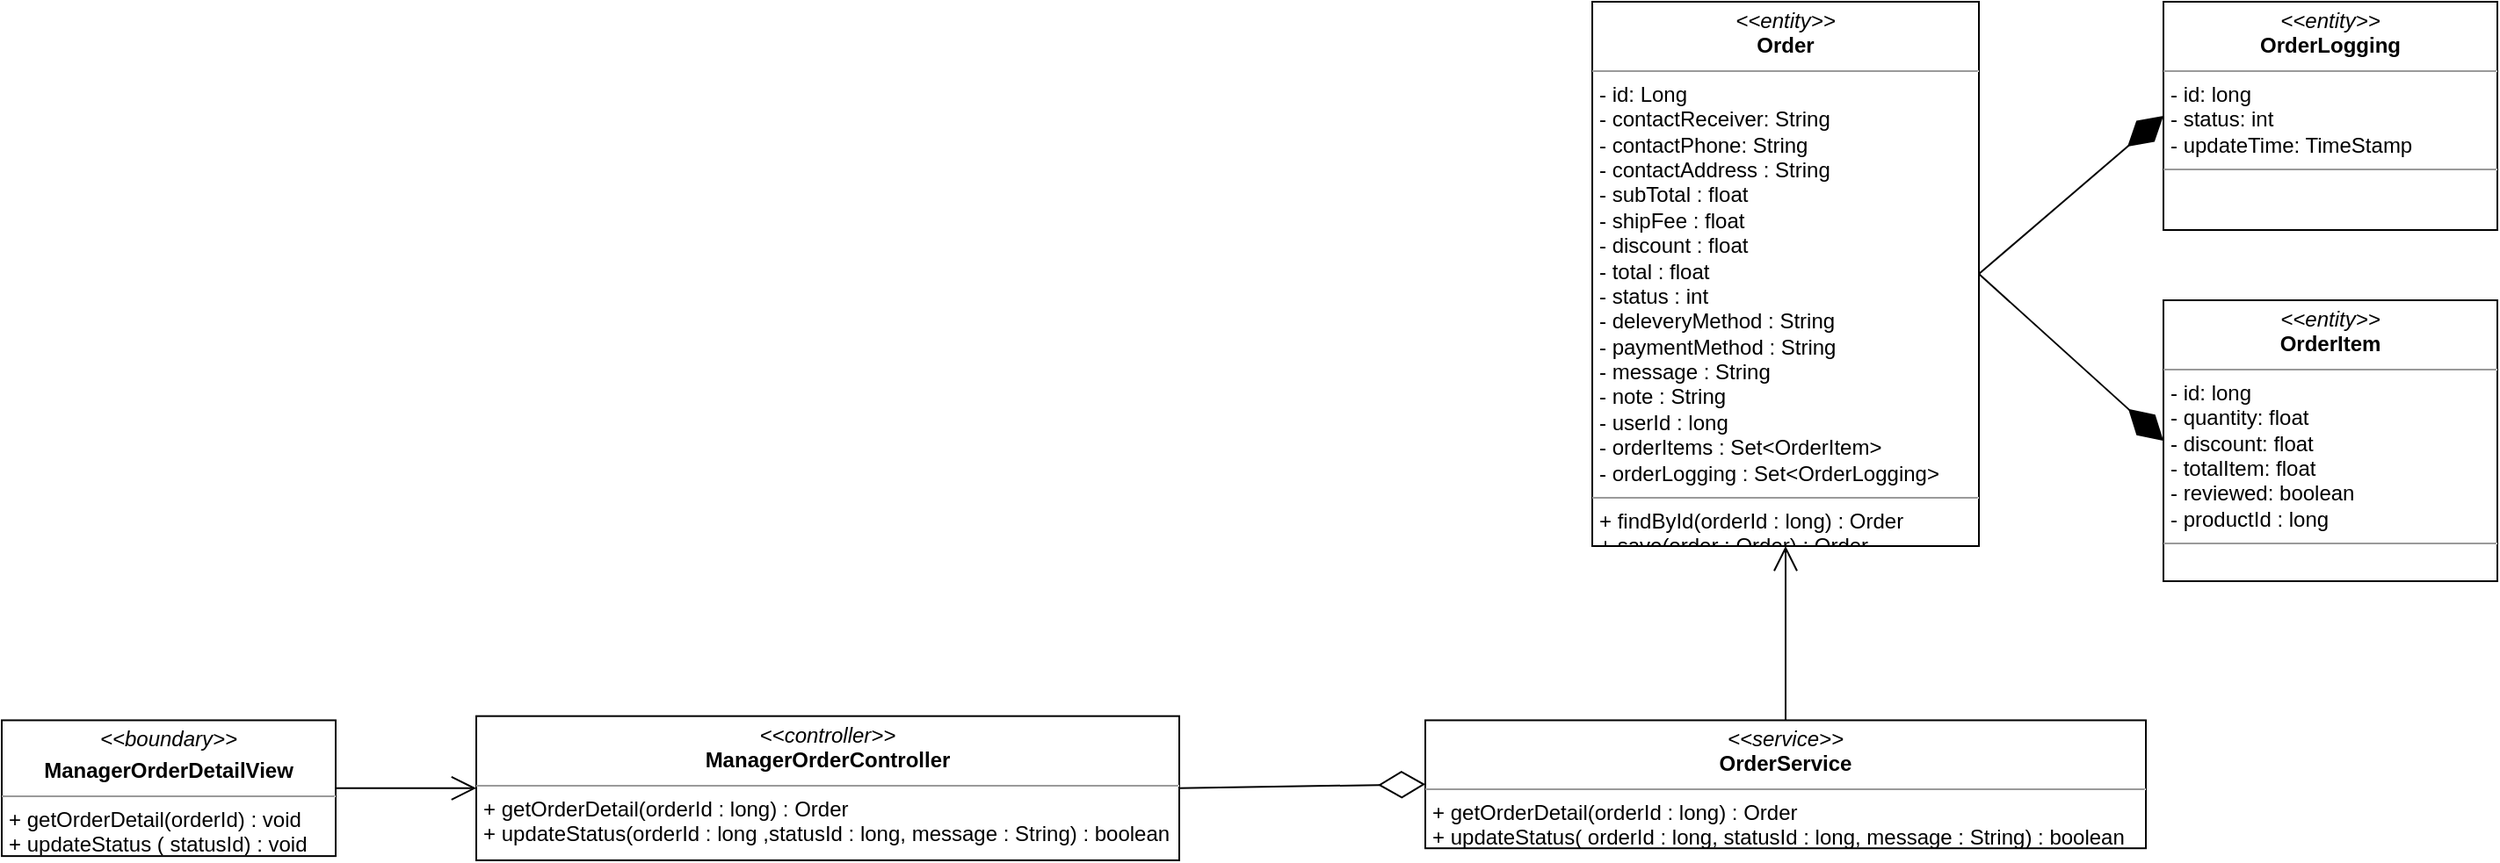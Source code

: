 <mxfile version="14.6.13" type="device"><diagram id="C5RBs43oDa-KdzZeNtuy" name="Page-1"><mxGraphModel dx="1108" dy="1594" grid="1" gridSize="10" guides="1" tooltips="1" connect="1" arrows="1" fold="1" page="1" pageScale="1" pageWidth="827" pageHeight="1169" math="0" shadow="0"><root><mxCell id="WIyWlLk6GJQsqaUBKTNV-0"/><mxCell id="WIyWlLk6GJQsqaUBKTNV-1" parent="WIyWlLk6GJQsqaUBKTNV-0"/><mxCell id="uHsJhqxk8J2ATUmnyWQd-11" value="&lt;p style=&quot;margin: 0px ; margin-top: 4px ; text-align: center&quot;&gt;&lt;i&gt;&amp;lt;&amp;lt;boundary&amp;gt;&amp;gt;&lt;/i&gt;&lt;/p&gt;&lt;p style=&quot;margin: 0px ; margin-top: 4px ; text-align: center&quot;&gt;&lt;b&gt;ManagerOrderDetailView&lt;/b&gt;&lt;/p&gt;&lt;hr size=&quot;1&quot;&gt;&lt;p style=&quot;margin: 0px ; margin-left: 4px&quot;&gt;&lt;span&gt;+ getOrderDetail(orderId) : void&lt;/span&gt;&lt;/p&gt;&lt;p style=&quot;margin: 0px ; margin-left: 4px&quot;&gt;&lt;span&gt;+ updateStatus ( statusId) : void&lt;/span&gt;&lt;/p&gt;" style="verticalAlign=top;align=left;overflow=fill;fontSize=12;fontFamily=Helvetica;html=1;" vertex="1" parent="WIyWlLk6GJQsqaUBKTNV-1"><mxGeometry x="110" y="139.22" width="190" height="77.34" as="geometry"/></mxCell><mxCell id="uHsJhqxk8J2ATUmnyWQd-12" value="&lt;p style=&quot;margin: 0px ; margin-top: 4px ; text-align: center&quot;&gt;&lt;i&gt;&amp;lt;&amp;lt;controller&amp;gt;&amp;gt;&lt;/i&gt;&lt;br&gt;&lt;b&gt;ManagerOrderController&lt;/b&gt;&lt;/p&gt;&lt;hr size=&quot;1&quot;&gt;&lt;p style=&quot;margin: 0px ; margin-left: 4px&quot;&gt;&lt;span&gt;+ getOrderDetail(orderId : long) : Order&lt;/span&gt;&lt;/p&gt;&lt;p style=&quot;margin: 0px ; margin-left: 4px&quot;&gt;&lt;span&gt;+ updateStatus(orderId : long ,statusId : long, message : String) : boolean&lt;/span&gt;&lt;/p&gt;" style="verticalAlign=top;align=left;overflow=fill;fontSize=12;fontFamily=Helvetica;html=1;" vertex="1" parent="WIyWlLk6GJQsqaUBKTNV-1"><mxGeometry x="380" y="136.84" width="400" height="82.11" as="geometry"/></mxCell><mxCell id="uHsJhqxk8J2ATUmnyWQd-13" value="&lt;p style=&quot;margin: 0px ; margin-top: 4px ; text-align: center&quot;&gt;&lt;i&gt;&amp;lt;&amp;lt;service&amp;gt;&amp;gt;&lt;/i&gt;&lt;br&gt;&lt;b&gt;OrderService&lt;/b&gt;&lt;/p&gt;&lt;hr size=&quot;1&quot;&gt;&lt;p style=&quot;margin: 0px ; margin-left: 4px&quot;&gt;&lt;span&gt;+ getOrderDetail(orderId : long) : Order&lt;/span&gt;&lt;/p&gt;&lt;p style=&quot;margin: 0px ; margin-left: 4px&quot;&gt;&lt;span&gt;+ updateStatus( orderId : long, statusId : long, message : String) : boolean&lt;/span&gt;&lt;/p&gt;" style="verticalAlign=top;align=left;overflow=fill;fontSize=12;fontFamily=Helvetica;html=1;" vertex="1" parent="WIyWlLk6GJQsqaUBKTNV-1"><mxGeometry x="920" y="139.22" width="410" height="72.89" as="geometry"/></mxCell><mxCell id="uHsJhqxk8J2ATUmnyWQd-14" value="" style="endArrow=open;endFill=1;endSize=12;html=1;entryX=0;entryY=0.5;entryDx=0;entryDy=0;exitX=1;exitY=0.5;exitDx=0;exitDy=0;" edge="1" parent="WIyWlLk6GJQsqaUBKTNV-1" source="uHsJhqxk8J2ATUmnyWQd-11" target="uHsJhqxk8J2ATUmnyWQd-12"><mxGeometry width="160" relative="1" as="geometry"><mxPoint x="341" y="170" as="sourcePoint"/><mxPoint x="500" y="110" as="targetPoint"/></mxGeometry></mxCell><mxCell id="uHsJhqxk8J2ATUmnyWQd-15" value="" style="endArrow=diamondThin;endFill=0;endSize=24;html=1;entryX=0;entryY=0.5;entryDx=0;entryDy=0;exitX=1;exitY=0.5;exitDx=0;exitDy=0;" edge="1" parent="WIyWlLk6GJQsqaUBKTNV-1" source="uHsJhqxk8J2ATUmnyWQd-12" target="uHsJhqxk8J2ATUmnyWQd-13"><mxGeometry width="160" relative="1" as="geometry"><mxPoint x="340" y="110" as="sourcePoint"/><mxPoint x="500" y="110" as="targetPoint"/></mxGeometry></mxCell><mxCell id="uHsJhqxk8J2ATUmnyWQd-16" value="" style="endArrow=open;endFill=1;endSize=12;html=1;exitX=0.5;exitY=0;exitDx=0;exitDy=0;entryX=0.5;entryY=1;entryDx=0;entryDy=0;" edge="1" parent="WIyWlLk6GJQsqaUBKTNV-1" source="uHsJhqxk8J2ATUmnyWQd-13" target="uHsJhqxk8J2ATUmnyWQd-17"><mxGeometry width="160" relative="1" as="geometry"><mxPoint x="340" y="110" as="sourcePoint"/><mxPoint x="825" y="260" as="targetPoint"/></mxGeometry></mxCell><mxCell id="uHsJhqxk8J2ATUmnyWQd-17" value="&lt;p style=&quot;margin: 0px ; margin-top: 4px ; text-align: center&quot;&gt;&lt;i&gt;&amp;lt;&amp;lt;entity&amp;gt;&amp;gt;&lt;/i&gt;&lt;br&gt;&lt;b&gt;Order&lt;/b&gt;&lt;/p&gt;&lt;hr size=&quot;1&quot;&gt;&lt;p style=&quot;margin: 0px ; margin-left: 4px&quot;&gt;- id: Long&lt;/p&gt;&lt;p style=&quot;margin: 0px 0px 0px 4px&quot;&gt;- contactReceiver: String&lt;br&gt;- contactPhone: String&lt;/p&gt;&lt;p style=&quot;margin: 0px 0px 0px 4px&quot;&gt;- contactAddress : String&lt;/p&gt;&lt;p style=&quot;margin: 0px 0px 0px 4px&quot;&gt;- subTotal : float&lt;/p&gt;&lt;p style=&quot;margin: 0px 0px 0px 4px&quot;&gt;- shipFee : float&lt;/p&gt;&lt;p style=&quot;margin: 0px 0px 0px 4px&quot;&gt;- discount : float&lt;/p&gt;&lt;p style=&quot;margin: 0px 0px 0px 4px&quot;&gt;- total : float&lt;/p&gt;&lt;p style=&quot;margin: 0px 0px 0px 4px&quot;&gt;- status : int&lt;/p&gt;&lt;p style=&quot;margin: 0px 0px 0px 4px&quot;&gt;- deleveryMethod : String&lt;/p&gt;&lt;p style=&quot;margin: 0px 0px 0px 4px&quot;&gt;- paymentMethod : String&lt;/p&gt;&lt;p style=&quot;margin: 0px 0px 0px 4px&quot;&gt;- message : String&lt;/p&gt;&lt;p style=&quot;margin: 0px 0px 0px 4px&quot;&gt;- note : String&lt;/p&gt;&lt;p style=&quot;margin: 0px 0px 0px 4px&quot;&gt;- userId : long&lt;/p&gt;&lt;p style=&quot;margin: 0px 0px 0px 4px&quot;&gt;- orderItems : Set&amp;lt;OrderItem&amp;gt;&lt;/p&gt;&lt;p style=&quot;margin: 0px 0px 0px 4px&quot;&gt;- orderLogging : Set&amp;lt;OrderLogging&amp;gt;&amp;nbsp;&lt;/p&gt;&lt;hr size=&quot;1&quot;&gt;&lt;p style=&quot;margin: 0px ; margin-left: 4px&quot;&gt;+ findById(orderId : long) : Order&lt;/p&gt;&lt;p style=&quot;margin: 0px ; margin-left: 4px&quot;&gt;+ save(order : Order) : Order&lt;/p&gt;" style="verticalAlign=top;align=left;overflow=fill;fontSize=12;fontFamily=Helvetica;html=1;" vertex="1" parent="WIyWlLk6GJQsqaUBKTNV-1"><mxGeometry x="1015" y="-270" width="220" height="310" as="geometry"/></mxCell><mxCell id="uHsJhqxk8J2ATUmnyWQd-18" value="&lt;p style=&quot;margin: 0px ; margin-top: 4px ; text-align: center&quot;&gt;&lt;i&gt;&amp;lt;&amp;lt;entity&amp;gt;&amp;gt;&lt;/i&gt;&lt;br&gt;&lt;b&gt;OrderItem&lt;/b&gt;&lt;/p&gt;&lt;hr size=&quot;1&quot;&gt;&lt;p style=&quot;margin: 0px ; margin-left: 4px&quot;&gt;- id: long&lt;/p&gt;&lt;p style=&quot;margin: 0px ; margin-left: 4px&quot;&gt;- quantity: float&lt;br&gt;- discount: float&lt;/p&gt;&lt;p style=&quot;margin: 0px ; margin-left: 4px&quot;&gt;- totalItem: float&lt;/p&gt;&lt;p style=&quot;margin: 0px ; margin-left: 4px&quot;&gt;- reviewed: boolean&lt;/p&gt;&lt;p style=&quot;margin: 0px ; margin-left: 4px&quot;&gt;- productId : long&lt;/p&gt;&lt;hr size=&quot;1&quot;&gt;&lt;p style=&quot;margin: 0px ; margin-left: 4px&quot;&gt;&lt;br&gt;&lt;/p&gt;" style="verticalAlign=top;align=left;overflow=fill;fontSize=12;fontFamily=Helvetica;html=1;" vertex="1" parent="WIyWlLk6GJQsqaUBKTNV-1"><mxGeometry x="1340" y="-100" width="190" height="160" as="geometry"/></mxCell><mxCell id="uHsJhqxk8J2ATUmnyWQd-19" value="&lt;p style=&quot;margin: 0px ; margin-top: 4px ; text-align: center&quot;&gt;&lt;i&gt;&amp;lt;&amp;lt;entity&amp;gt;&amp;gt;&lt;/i&gt;&lt;br&gt;&lt;b&gt;OrderLogging&lt;/b&gt;&lt;/p&gt;&lt;hr size=&quot;1&quot;&gt;&lt;p style=&quot;margin: 0px ; margin-left: 4px&quot;&gt;- id: long&lt;/p&gt;&lt;p style=&quot;margin: 0px ; margin-left: 4px&quot;&gt;- status: int&lt;br&gt;- updateTime: TimeStamp&lt;/p&gt;&lt;hr size=&quot;1&quot;&gt;&lt;p style=&quot;margin: 0px ; margin-left: 4px&quot;&gt;&lt;br&gt;&lt;/p&gt;" style="verticalAlign=top;align=left;overflow=fill;fontSize=12;fontFamily=Helvetica;html=1;" vertex="1" parent="WIyWlLk6GJQsqaUBKTNV-1"><mxGeometry x="1340" y="-270" width="190" height="130" as="geometry"/></mxCell><mxCell id="uHsJhqxk8J2ATUmnyWQd-20" value="" style="endArrow=diamondThin;endFill=1;endSize=24;html=1;entryX=0;entryY=0.5;entryDx=0;entryDy=0;exitX=1;exitY=0.5;exitDx=0;exitDy=0;" edge="1" parent="WIyWlLk6GJQsqaUBKTNV-1" source="uHsJhqxk8J2ATUmnyWQd-17" target="uHsJhqxk8J2ATUmnyWQd-19"><mxGeometry width="160" relative="1" as="geometry"><mxPoint x="950" y="-115" as="sourcePoint"/><mxPoint x="930" y="-205" as="targetPoint"/></mxGeometry></mxCell><mxCell id="uHsJhqxk8J2ATUmnyWQd-21" value="" style="endArrow=diamondThin;endFill=1;endSize=24;html=1;exitX=1;exitY=0.5;exitDx=0;exitDy=0;entryX=0;entryY=0.5;entryDx=0;entryDy=0;" edge="1" parent="WIyWlLk6GJQsqaUBKTNV-1" source="uHsJhqxk8J2ATUmnyWQd-17" target="uHsJhqxk8J2ATUmnyWQd-18"><mxGeometry width="160" relative="1" as="geometry"><mxPoint x="835" y="-115" as="sourcePoint"/><mxPoint x="930" y="-20" as="targetPoint"/></mxGeometry></mxCell></root></mxGraphModel></diagram></mxfile>